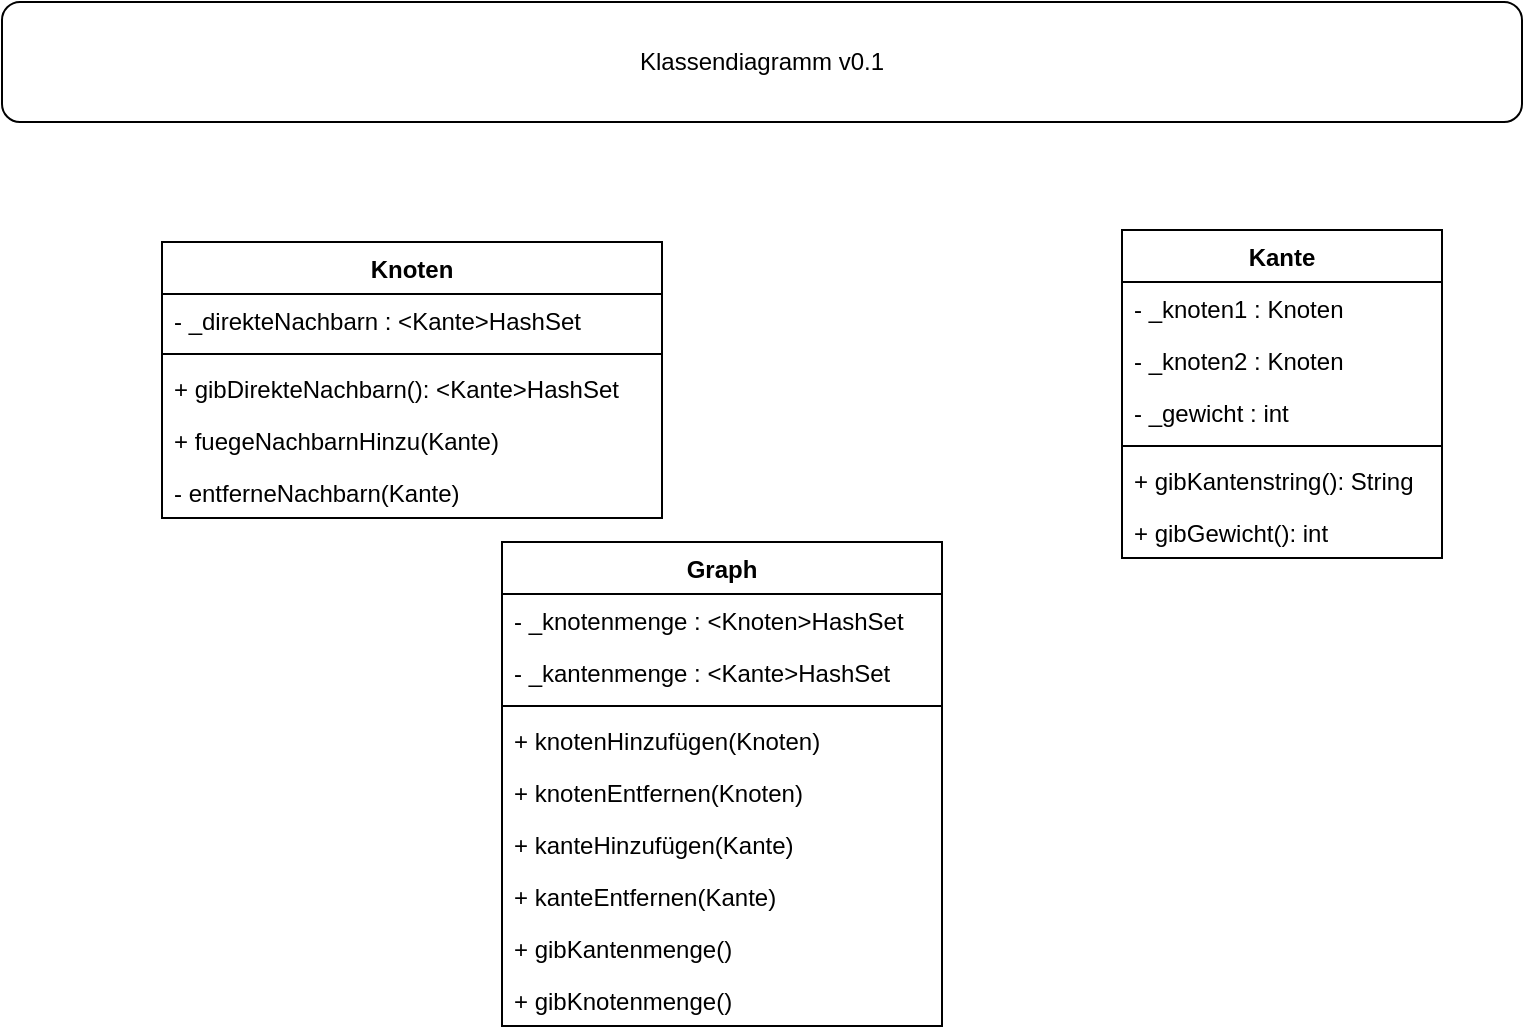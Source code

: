 <mxfile version="15.9.1" type="device"><diagram id="C5RBs43oDa-KdzZeNtuy" name="Page-1"><mxGraphModel dx="1422" dy="754" grid="1" gridSize="10" guides="1" tooltips="1" connect="1" arrows="1" fold="1" page="1" pageScale="1" pageWidth="827" pageHeight="1169" math="0" shadow="0"><root><mxCell id="WIyWlLk6GJQsqaUBKTNV-0"/><mxCell id="WIyWlLk6GJQsqaUBKTNV-1" parent="WIyWlLk6GJQsqaUBKTNV-0"/><mxCell id="V0_nGDSjD3Ejq8rnH1th-0" value="Graph" style="swimlane;fontStyle=1;align=center;verticalAlign=top;childLayout=stackLayout;horizontal=1;startSize=26;horizontalStack=0;resizeParent=1;resizeParentMax=0;resizeLast=0;collapsible=1;marginBottom=0;" vertex="1" parent="WIyWlLk6GJQsqaUBKTNV-1"><mxGeometry x="290" y="290" width="220" height="242" as="geometry"/></mxCell><mxCell id="V0_nGDSjD3Ejq8rnH1th-1" value="- _knotenmenge : &lt;Knoten&gt;HashSet" style="text;strokeColor=none;fillColor=none;align=left;verticalAlign=top;spacingLeft=4;spacingRight=4;overflow=hidden;rotatable=0;points=[[0,0.5],[1,0.5]];portConstraint=eastwest;" vertex="1" parent="V0_nGDSjD3Ejq8rnH1th-0"><mxGeometry y="26" width="220" height="26" as="geometry"/></mxCell><mxCell id="V0_nGDSjD3Ejq8rnH1th-15" value="- _kantenmenge : &lt;Kante&gt;HashSet" style="text;strokeColor=none;fillColor=none;align=left;verticalAlign=top;spacingLeft=4;spacingRight=4;overflow=hidden;rotatable=0;points=[[0,0.5],[1,0.5]];portConstraint=eastwest;" vertex="1" parent="V0_nGDSjD3Ejq8rnH1th-0"><mxGeometry y="52" width="220" height="26" as="geometry"/></mxCell><mxCell id="V0_nGDSjD3Ejq8rnH1th-2" value="" style="line;strokeWidth=1;fillColor=none;align=left;verticalAlign=middle;spacingTop=-1;spacingLeft=3;spacingRight=3;rotatable=0;labelPosition=right;points=[];portConstraint=eastwest;" vertex="1" parent="V0_nGDSjD3Ejq8rnH1th-0"><mxGeometry y="78" width="220" height="8" as="geometry"/></mxCell><mxCell id="V0_nGDSjD3Ejq8rnH1th-18" value="+ knotenHinzufügen(Knoten)" style="text;strokeColor=none;fillColor=none;align=left;verticalAlign=top;spacingLeft=4;spacingRight=4;overflow=hidden;rotatable=0;points=[[0,0.5],[1,0.5]];portConstraint=eastwest;" vertex="1" parent="V0_nGDSjD3Ejq8rnH1th-0"><mxGeometry y="86" width="220" height="26" as="geometry"/></mxCell><mxCell id="V0_nGDSjD3Ejq8rnH1th-19" value="+ knotenEntfernen(Knoten)" style="text;strokeColor=none;fillColor=none;align=left;verticalAlign=top;spacingLeft=4;spacingRight=4;overflow=hidden;rotatable=0;points=[[0,0.5],[1,0.5]];portConstraint=eastwest;" vertex="1" parent="V0_nGDSjD3Ejq8rnH1th-0"><mxGeometry y="112" width="220" height="26" as="geometry"/></mxCell><mxCell id="V0_nGDSjD3Ejq8rnH1th-20" value="+ kanteHinzufügen(Kante)" style="text;strokeColor=none;fillColor=none;align=left;verticalAlign=top;spacingLeft=4;spacingRight=4;overflow=hidden;rotatable=0;points=[[0,0.5],[1,0.5]];portConstraint=eastwest;" vertex="1" parent="V0_nGDSjD3Ejq8rnH1th-0"><mxGeometry y="138" width="220" height="26" as="geometry"/></mxCell><mxCell id="V0_nGDSjD3Ejq8rnH1th-22" value="+ kanteEntfernen(Kante)" style="text;strokeColor=none;fillColor=none;align=left;verticalAlign=top;spacingLeft=4;spacingRight=4;overflow=hidden;rotatable=0;points=[[0,0.5],[1,0.5]];portConstraint=eastwest;" vertex="1" parent="V0_nGDSjD3Ejq8rnH1th-0"><mxGeometry y="164" width="220" height="26" as="geometry"/></mxCell><mxCell id="V0_nGDSjD3Ejq8rnH1th-16" value="+ gibKantenmenge()" style="text;strokeColor=none;fillColor=none;align=left;verticalAlign=top;spacingLeft=4;spacingRight=4;overflow=hidden;rotatable=0;points=[[0,0.5],[1,0.5]];portConstraint=eastwest;" vertex="1" parent="V0_nGDSjD3Ejq8rnH1th-0"><mxGeometry y="190" width="220" height="26" as="geometry"/></mxCell><mxCell id="V0_nGDSjD3Ejq8rnH1th-17" value="+ gibKnotenmenge()" style="text;strokeColor=none;fillColor=none;align=left;verticalAlign=top;spacingLeft=4;spacingRight=4;overflow=hidden;rotatable=0;points=[[0,0.5],[1,0.5]];portConstraint=eastwest;" vertex="1" parent="V0_nGDSjD3Ejq8rnH1th-0"><mxGeometry y="216" width="220" height="26" as="geometry"/></mxCell><mxCell id="V0_nGDSjD3Ejq8rnH1th-5" value="Knoten" style="swimlane;fontStyle=1;align=center;verticalAlign=top;childLayout=stackLayout;horizontal=1;startSize=26;horizontalStack=0;resizeParent=1;resizeParentMax=0;resizeLast=0;collapsible=1;marginBottom=0;" vertex="1" parent="WIyWlLk6GJQsqaUBKTNV-1"><mxGeometry x="120" y="140" width="250" height="138" as="geometry"/></mxCell><mxCell id="V0_nGDSjD3Ejq8rnH1th-6" value="- _direkteNachbarn : &lt;Kante&gt;HashSet" style="text;strokeColor=none;fillColor=none;align=left;verticalAlign=top;spacingLeft=4;spacingRight=4;overflow=hidden;rotatable=0;points=[[0,0.5],[1,0.5]];portConstraint=eastwest;" vertex="1" parent="V0_nGDSjD3Ejq8rnH1th-5"><mxGeometry y="26" width="250" height="26" as="geometry"/></mxCell><mxCell id="V0_nGDSjD3Ejq8rnH1th-7" value="" style="line;strokeWidth=1;fillColor=none;align=left;verticalAlign=middle;spacingTop=-1;spacingLeft=3;spacingRight=3;rotatable=0;labelPosition=right;points=[];portConstraint=eastwest;" vertex="1" parent="V0_nGDSjD3Ejq8rnH1th-5"><mxGeometry y="52" width="250" height="8" as="geometry"/></mxCell><mxCell id="V0_nGDSjD3Ejq8rnH1th-23" value="+ gibDirekteNachbarn(): &lt;Kante&gt;HashSet" style="text;strokeColor=none;fillColor=none;align=left;verticalAlign=top;spacingLeft=4;spacingRight=4;overflow=hidden;rotatable=0;points=[[0,0.5],[1,0.5]];portConstraint=eastwest;" vertex="1" parent="V0_nGDSjD3Ejq8rnH1th-5"><mxGeometry y="60" width="250" height="26" as="geometry"/></mxCell><mxCell id="V0_nGDSjD3Ejq8rnH1th-24" value="+ fuegeNachbarnHinzu(Kante)" style="text;strokeColor=none;fillColor=none;align=left;verticalAlign=top;spacingLeft=4;spacingRight=4;overflow=hidden;rotatable=0;points=[[0,0.5],[1,0.5]];portConstraint=eastwest;" vertex="1" parent="V0_nGDSjD3Ejq8rnH1th-5"><mxGeometry y="86" width="250" height="26" as="geometry"/></mxCell><mxCell id="V0_nGDSjD3Ejq8rnH1th-25" value="- entferneNachbarn(Kante)" style="text;strokeColor=none;fillColor=none;align=left;verticalAlign=top;spacingLeft=4;spacingRight=4;overflow=hidden;rotatable=0;points=[[0,0.5],[1,0.5]];portConstraint=eastwest;" vertex="1" parent="V0_nGDSjD3Ejq8rnH1th-5"><mxGeometry y="112" width="250" height="26" as="geometry"/></mxCell><mxCell id="V0_nGDSjD3Ejq8rnH1th-9" value="Kante" style="swimlane;fontStyle=1;align=center;verticalAlign=top;childLayout=stackLayout;horizontal=1;startSize=26;horizontalStack=0;resizeParent=1;resizeParentMax=0;resizeLast=0;collapsible=1;marginBottom=0;" vertex="1" parent="WIyWlLk6GJQsqaUBKTNV-1"><mxGeometry x="600" y="134" width="160" height="164" as="geometry"/></mxCell><mxCell id="V0_nGDSjD3Ejq8rnH1th-10" value="- _knoten1 : Knoten" style="text;strokeColor=none;fillColor=none;align=left;verticalAlign=top;spacingLeft=4;spacingRight=4;overflow=hidden;rotatable=0;points=[[0,0.5],[1,0.5]];portConstraint=eastwest;" vertex="1" parent="V0_nGDSjD3Ejq8rnH1th-9"><mxGeometry y="26" width="160" height="26" as="geometry"/></mxCell><mxCell id="V0_nGDSjD3Ejq8rnH1th-13" value="- _knoten2 : Knoten" style="text;strokeColor=none;fillColor=none;align=left;verticalAlign=top;spacingLeft=4;spacingRight=4;overflow=hidden;rotatable=0;points=[[0,0.5],[1,0.5]];portConstraint=eastwest;" vertex="1" parent="V0_nGDSjD3Ejq8rnH1th-9"><mxGeometry y="52" width="160" height="26" as="geometry"/></mxCell><mxCell id="V0_nGDSjD3Ejq8rnH1th-14" value="- _gewicht : int" style="text;strokeColor=none;fillColor=none;align=left;verticalAlign=top;spacingLeft=4;spacingRight=4;overflow=hidden;rotatable=0;points=[[0,0.5],[1,0.5]];portConstraint=eastwest;" vertex="1" parent="V0_nGDSjD3Ejq8rnH1th-9"><mxGeometry y="78" width="160" height="26" as="geometry"/></mxCell><mxCell id="V0_nGDSjD3Ejq8rnH1th-11" value="" style="line;strokeWidth=1;fillColor=none;align=left;verticalAlign=middle;spacingTop=-1;spacingLeft=3;spacingRight=3;rotatable=0;labelPosition=right;points=[];portConstraint=eastwest;" vertex="1" parent="V0_nGDSjD3Ejq8rnH1th-9"><mxGeometry y="104" width="160" height="8" as="geometry"/></mxCell><mxCell id="V0_nGDSjD3Ejq8rnH1th-12" value="+ gibKantenstring(): String" style="text;strokeColor=none;fillColor=none;align=left;verticalAlign=top;spacingLeft=4;spacingRight=4;overflow=hidden;rotatable=0;points=[[0,0.5],[1,0.5]];portConstraint=eastwest;" vertex="1" parent="V0_nGDSjD3Ejq8rnH1th-9"><mxGeometry y="112" width="160" height="26" as="geometry"/></mxCell><mxCell id="V0_nGDSjD3Ejq8rnH1th-26" value="+ gibGewicht(): int" style="text;strokeColor=none;fillColor=none;align=left;verticalAlign=top;spacingLeft=4;spacingRight=4;overflow=hidden;rotatable=0;points=[[0,0.5],[1,0.5]];portConstraint=eastwest;" vertex="1" parent="V0_nGDSjD3Ejq8rnH1th-9"><mxGeometry y="138" width="160" height="26" as="geometry"/></mxCell><mxCell id="V0_nGDSjD3Ejq8rnH1th-27" value="Klassendiagramm v0.1" style="rounded=1;whiteSpace=wrap;html=1;" vertex="1" parent="WIyWlLk6GJQsqaUBKTNV-1"><mxGeometry x="40" y="20" width="760" height="60" as="geometry"/></mxCell></root></mxGraphModel></diagram></mxfile>